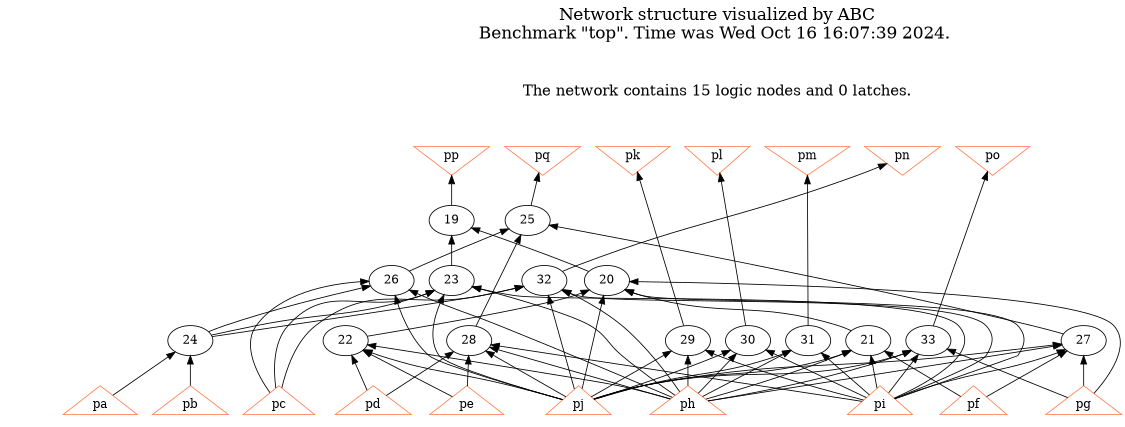 # Network structure generated by ABC

digraph network {
size = "7.5,10";
center = true;
edge [dir = back];

{
  node [shape = plaintext];
  edge [style = invis];
  LevelTitle1 [label=""];
  LevelTitle2 [label=""];
  Level4 [label = ""];
  Level3 [label = ""];
  Level2 [label = ""];
  Level1 [label = ""];
  Level0 [label = ""];
  LevelTitle1 ->  LevelTitle2 ->  Level4 ->  Level3 ->  Level2 ->  Level1 ->  Level0;
}

{
  rank = same;
  LevelTitle1;
  title1 [shape=plaintext,
          fontsize=20,
          fontname = "Times-Roman",
          label="Network structure visualized by ABC\nBenchmark \"top\". Time was Wed Oct 16 16:07:39 2024. "
         ];
}

{
  rank = same;
  LevelTitle2;
  title2 [shape=plaintext,
          fontsize=18,
          fontname = "Times-Roman",
          label="The network contains 15 logic nodes and 0 latches.\n"
         ];
}

{
  rank = same;
  Level4;
  Node11 [label = "pp", shape = invtriangle, color = coral, fillcolor = coral];
  Node12 [label = "pq", shape = invtriangle, color = coral, fillcolor = coral];
  Node13 [label = "pk", shape = invtriangle, color = coral, fillcolor = coral];
  Node14 [label = "pl", shape = invtriangle, color = coral, fillcolor = coral];
  Node15 [label = "pm", shape = invtriangle, color = coral, fillcolor = coral];
  Node16 [label = "pn", shape = invtriangle, color = coral, fillcolor = coral];
  Node17 [label = "po", shape = invtriangle, color = coral, fillcolor = coral];
}

{
  rank = same;
  Level3;
  Node19 [label = "19\n", shape = ellipse];
  Node25 [label = "25\n", shape = ellipse];
}

{
  rank = same;
  Level2;
  Node20 [label = "20\n", shape = ellipse];
  Node23 [label = "23\n", shape = ellipse];
  Node26 [label = "26\n", shape = ellipse];
  Node32 [label = "32\n", shape = ellipse];
}

{
  rank = same;
  Level1;
  Node21 [label = "21\n", shape = ellipse];
  Node22 [label = "22\n", shape = ellipse];
  Node24 [label = "24\n", shape = ellipse];
  Node27 [label = "27\n", shape = ellipse];
  Node28 [label = "28\n", shape = ellipse];
  Node29 [label = "29\n", shape = ellipse];
  Node30 [label = "30\n", shape = ellipse];
  Node31 [label = "31\n", shape = ellipse];
  Node33 [label = "33\n", shape = ellipse];
}

{
  rank = same;
  Level0;
  Node1 [label = "pa", shape = triangle, color = coral, fillcolor = coral];
  Node2 [label = "pb", shape = triangle, color = coral, fillcolor = coral];
  Node3 [label = "pc", shape = triangle, color = coral, fillcolor = coral];
  Node4 [label = "pd", shape = triangle, color = coral, fillcolor = coral];
  Node5 [label = "pe", shape = triangle, color = coral, fillcolor = coral];
  Node6 [label = "pf", shape = triangle, color = coral, fillcolor = coral];
  Node7 [label = "pg", shape = triangle, color = coral, fillcolor = coral];
  Node8 [label = "ph", shape = triangle, color = coral, fillcolor = coral];
  Node9 [label = "pi", shape = triangle, color = coral, fillcolor = coral];
  Node10 [label = "pj", shape = triangle, color = coral, fillcolor = coral];
}

title1 -> title2 [style = invis];
title2 -> Node11 [style = invis];
title2 -> Node12 [style = invis];
title2 -> Node13 [style = invis];
title2 -> Node14 [style = invis];
title2 -> Node15 [style = invis];
title2 -> Node16 [style = invis];
title2 -> Node17 [style = invis];
Node11 -> Node12 [style = invis];
Node12 -> Node13 [style = invis];
Node13 -> Node14 [style = invis];
Node14 -> Node15 [style = invis];
Node15 -> Node16 [style = invis];
Node16 -> Node17 [style = invis];
Node11 -> Node19 [style = solid];
Node12 -> Node25 [style = solid];
Node13 -> Node29 [style = solid];
Node14 -> Node30 [style = solid];
Node15 -> Node31 [style = solid];
Node16 -> Node32 [style = solid];
Node17 -> Node33 [style = solid];
Node19 -> Node20 [style = solid];
Node19 -> Node23 [style = solid];
Node20 -> Node21 [style = solid];
Node20 -> Node22 [style = solid];
Node20 -> Node7 [style = solid];
Node20 -> Node9 [style = solid];
Node20 -> Node10 [style = solid];
Node21 -> Node6 [style = solid];
Node21 -> Node8 [style = solid];
Node21 -> Node9 [style = solid];
Node21 -> Node10 [style = solid];
Node22 -> Node4 [style = solid];
Node22 -> Node5 [style = solid];
Node22 -> Node8 [style = solid];
Node22 -> Node10 [style = solid];
Node23 -> Node24 [style = solid];
Node23 -> Node3 [style = solid];
Node23 -> Node8 [style = solid];
Node23 -> Node9 [style = solid];
Node23 -> Node10 [style = solid];
Node24 -> Node1 [style = solid];
Node24 -> Node2 [style = solid];
Node25 -> Node26 [style = solid];
Node25 -> Node27 [style = solid];
Node25 -> Node28 [style = solid];
Node26 -> Node24 [style = solid];
Node26 -> Node3 [style = solid];
Node26 -> Node8 [style = solid];
Node26 -> Node10 [style = solid];
Node27 -> Node6 [style = solid];
Node27 -> Node7 [style = solid];
Node27 -> Node8 [style = solid];
Node27 -> Node9 [style = solid];
Node27 -> Node10 [style = solid];
Node28 -> Node4 [style = solid];
Node28 -> Node5 [style = solid];
Node28 -> Node8 [style = solid];
Node28 -> Node9 [style = solid];
Node28 -> Node10 [style = solid];
Node29 -> Node8 [style = solid];
Node29 -> Node9 [style = solid];
Node29 -> Node10 [style = solid];
Node30 -> Node8 [style = solid];
Node30 -> Node9 [style = solid];
Node30 -> Node10 [style = solid];
Node31 -> Node8 [style = solid];
Node31 -> Node9 [style = solid];
Node31 -> Node10 [style = solid];
Node32 -> Node24 [style = solid];
Node32 -> Node3 [style = solid];
Node32 -> Node8 [style = solid];
Node32 -> Node9 [style = solid];
Node32 -> Node10 [style = solid];
Node33 -> Node7 [style = solid];
Node33 -> Node8 [style = solid];
Node33 -> Node9 [style = solid];
Node33 -> Node10 [style = solid];
}

